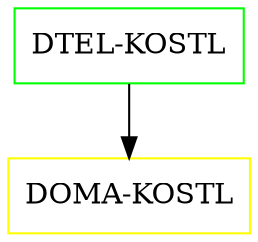 digraph G {
  "DTEL-KOSTL" [shape=box,color=green];
  "DOMA-KOSTL" [shape=box,color=yellow,URL="./DOMA_KOSTL.html"];
  "DTEL-KOSTL" -> "DOMA-KOSTL";
}
